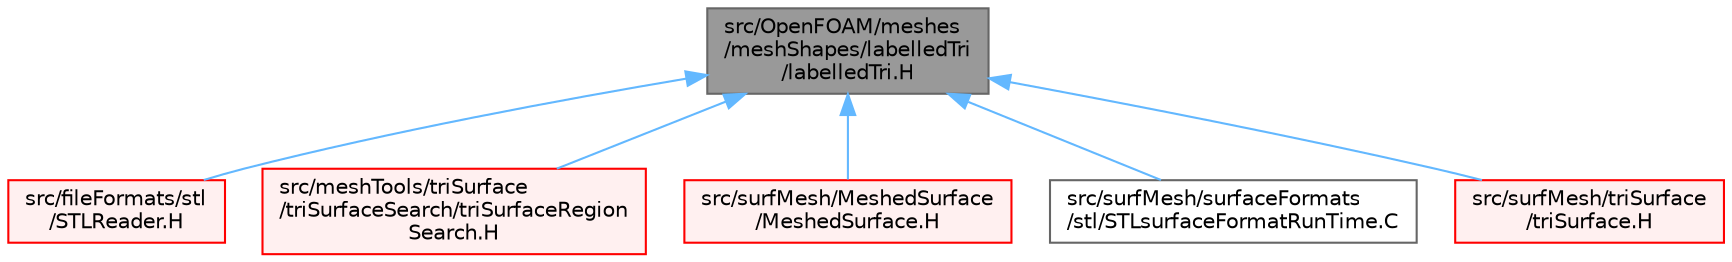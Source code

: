 digraph "src/OpenFOAM/meshes/meshShapes/labelledTri/labelledTri.H"
{
 // LATEX_PDF_SIZE
  bgcolor="transparent";
  edge [fontname=Helvetica,fontsize=10,labelfontname=Helvetica,labelfontsize=10];
  node [fontname=Helvetica,fontsize=10,shape=box,height=0.2,width=0.4];
  Node1 [id="Node000001",label="src/OpenFOAM/meshes\l/meshShapes/labelledTri\l/labelledTri.H",height=0.2,width=0.4,color="gray40", fillcolor="grey60", style="filled", fontcolor="black",tooltip=" "];
  Node1 -> Node2 [id="edge1_Node000001_Node000002",dir="back",color="steelblue1",style="solid",tooltip=" "];
  Node2 [id="Node000002",label="src/fileFormats/stl\l/STLReader.H",height=0.2,width=0.4,color="red", fillcolor="#FFF0F0", style="filled",URL="$STLReader_8H.html",tooltip=" "];
  Node1 -> Node9 [id="edge2_Node000001_Node000009",dir="back",color="steelblue1",style="solid",tooltip=" "];
  Node9 [id="Node000009",label="src/meshTools/triSurface\l/triSurfaceSearch/triSurfaceRegion\lSearch.H",height=0.2,width=0.4,color="red", fillcolor="#FFF0F0", style="filled",URL="$triSurfaceRegionSearch_8H.html",tooltip=" "];
  Node1 -> Node46 [id="edge3_Node000001_Node000046",dir="back",color="steelblue1",style="solid",tooltip=" "];
  Node46 [id="Node000046",label="src/surfMesh/MeshedSurface\l/MeshedSurface.H",height=0.2,width=0.4,color="red", fillcolor="#FFF0F0", style="filled",URL="$MeshedSurface_8H.html",tooltip=" "];
  Node1 -> Node7 [id="edge4_Node000001_Node000007",dir="back",color="steelblue1",style="solid",tooltip=" "];
  Node7 [id="Node000007",label="src/surfMesh/surfaceFormats\l/stl/STLsurfaceFormatRunTime.C",height=0.2,width=0.4,color="grey40", fillcolor="white", style="filled",URL="$STLsurfaceFormatRunTime_8C.html",tooltip=" "];
  Node1 -> Node216 [id="edge5_Node000001_Node000216",dir="back",color="steelblue1",style="solid",tooltip=" "];
  Node216 [id="Node000216",label="src/surfMesh/triSurface\l/triSurface.H",height=0.2,width=0.4,color="red", fillcolor="#FFF0F0", style="filled",URL="$triSurface_8H.html",tooltip=" "];
}
